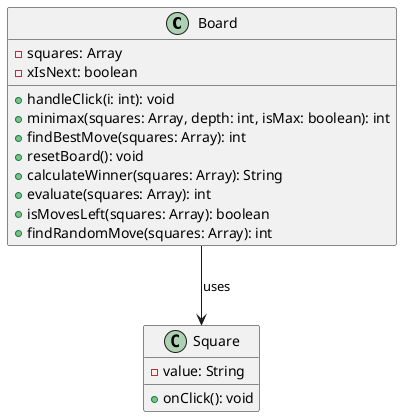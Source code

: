 
@startuml
class Board {
    - squares: Array
    - xIsNext: boolean
    + handleClick(i: int): void
    + minimax(squares: Array, depth: int, isMax: boolean): int
    + findBestMove(squares: Array): int
    + resetBoard(): void
    + calculateWinner(squares: Array): String
    + evaluate(squares: Array): int
    + isMovesLeft(squares: Array): boolean
    + findRandomMove(squares: Array): int
}

class Square {
    - value: String
    + onClick(): void
}

Board --> Square : uses
@enduml
